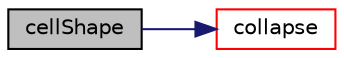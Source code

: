 digraph "cellShape"
{
  bgcolor="transparent";
  edge [fontname="Helvetica",fontsize="10",labelfontname="Helvetica",labelfontsize="10"];
  node [fontname="Helvetica",fontsize="10",shape=record];
  rankdir="LR";
  Node3 [label="cellShape",height=0.2,width=0.4,color="black", fillcolor="grey75", style="filled", fontcolor="black"];
  Node3 -> Node4 [color="midnightblue",fontsize="10",style="solid",fontname="Helvetica"];
  Node4 [label="collapse",height=0.2,width=0.4,color="red",URL="$a28357.html#a5883ecc0c5ecdb7129b2dfbee64e4828",tooltip="Collapse shape to correct one after removing duplicate vertices. "];
}
